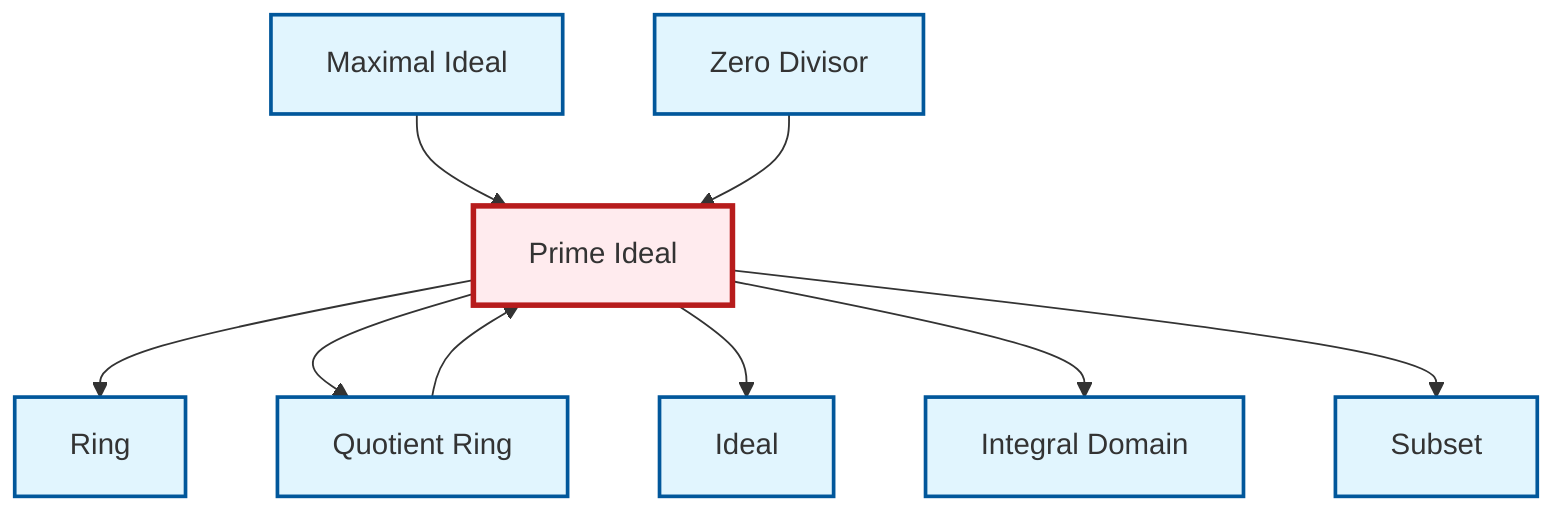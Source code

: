 graph TD
    classDef definition fill:#e1f5fe,stroke:#01579b,stroke-width:2px
    classDef theorem fill:#f3e5f5,stroke:#4a148c,stroke-width:2px
    classDef axiom fill:#fff3e0,stroke:#e65100,stroke-width:2px
    classDef example fill:#e8f5e9,stroke:#1b5e20,stroke-width:2px
    classDef current fill:#ffebee,stroke:#b71c1c,stroke-width:3px
    def-ideal["Ideal"]:::definition
    def-prime-ideal["Prime Ideal"]:::definition
    def-quotient-ring["Quotient Ring"]:::definition
    def-integral-domain["Integral Domain"]:::definition
    def-ring["Ring"]:::definition
    def-zero-divisor["Zero Divisor"]:::definition
    def-subset["Subset"]:::definition
    def-maximal-ideal["Maximal Ideal"]:::definition
    def-maximal-ideal --> def-prime-ideal
    def-prime-ideal --> def-ring
    def-prime-ideal --> def-quotient-ring
    def-quotient-ring --> def-prime-ideal
    def-zero-divisor --> def-prime-ideal
    def-prime-ideal --> def-ideal
    def-prime-ideal --> def-integral-domain
    def-prime-ideal --> def-subset
    class def-prime-ideal current